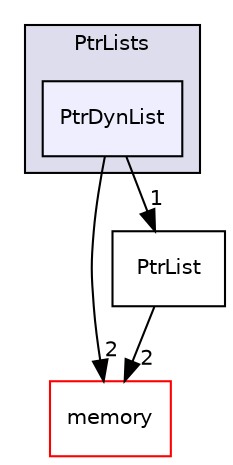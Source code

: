 digraph "src/OpenFOAM/containers/PtrLists/PtrDynList" {
  bgcolor=transparent;
  compound=true
  node [ fontsize="10", fontname="Helvetica"];
  edge [ labelfontsize="10", labelfontname="Helvetica"];
  subgraph clusterdir_c1da495c294d17e72ea15f67e347e9c2 {
    graph [ bgcolor="#ddddee", pencolor="black", label="PtrLists" fontname="Helvetica", fontsize="10", URL="dir_c1da495c294d17e72ea15f67e347e9c2.html"]
  dir_9e8ef550a763355e49df7016bcdfaa28 [shape=box, label="PtrDynList", style="filled", fillcolor="#eeeeff", pencolor="black", URL="dir_9e8ef550a763355e49df7016bcdfaa28.html"];
  }
  dir_385a22dcc2f7120acb0f1a7a832b3b8d [shape=box label="memory" color="red" URL="dir_385a22dcc2f7120acb0f1a7a832b3b8d.html"];
  dir_478193d4edf732803e27b080a2e15cce [shape=box label="PtrList" URL="dir_478193d4edf732803e27b080a2e15cce.html"];
  dir_9e8ef550a763355e49df7016bcdfaa28->dir_385a22dcc2f7120acb0f1a7a832b3b8d [headlabel="2", labeldistance=1.5 headhref="dir_002213_002521.html"];
  dir_9e8ef550a763355e49df7016bcdfaa28->dir_478193d4edf732803e27b080a2e15cce [headlabel="1", labeldistance=1.5 headhref="dir_002213_002214.html"];
  dir_478193d4edf732803e27b080a2e15cce->dir_385a22dcc2f7120acb0f1a7a832b3b8d [headlabel="2", labeldistance=1.5 headhref="dir_002214_002521.html"];
}
